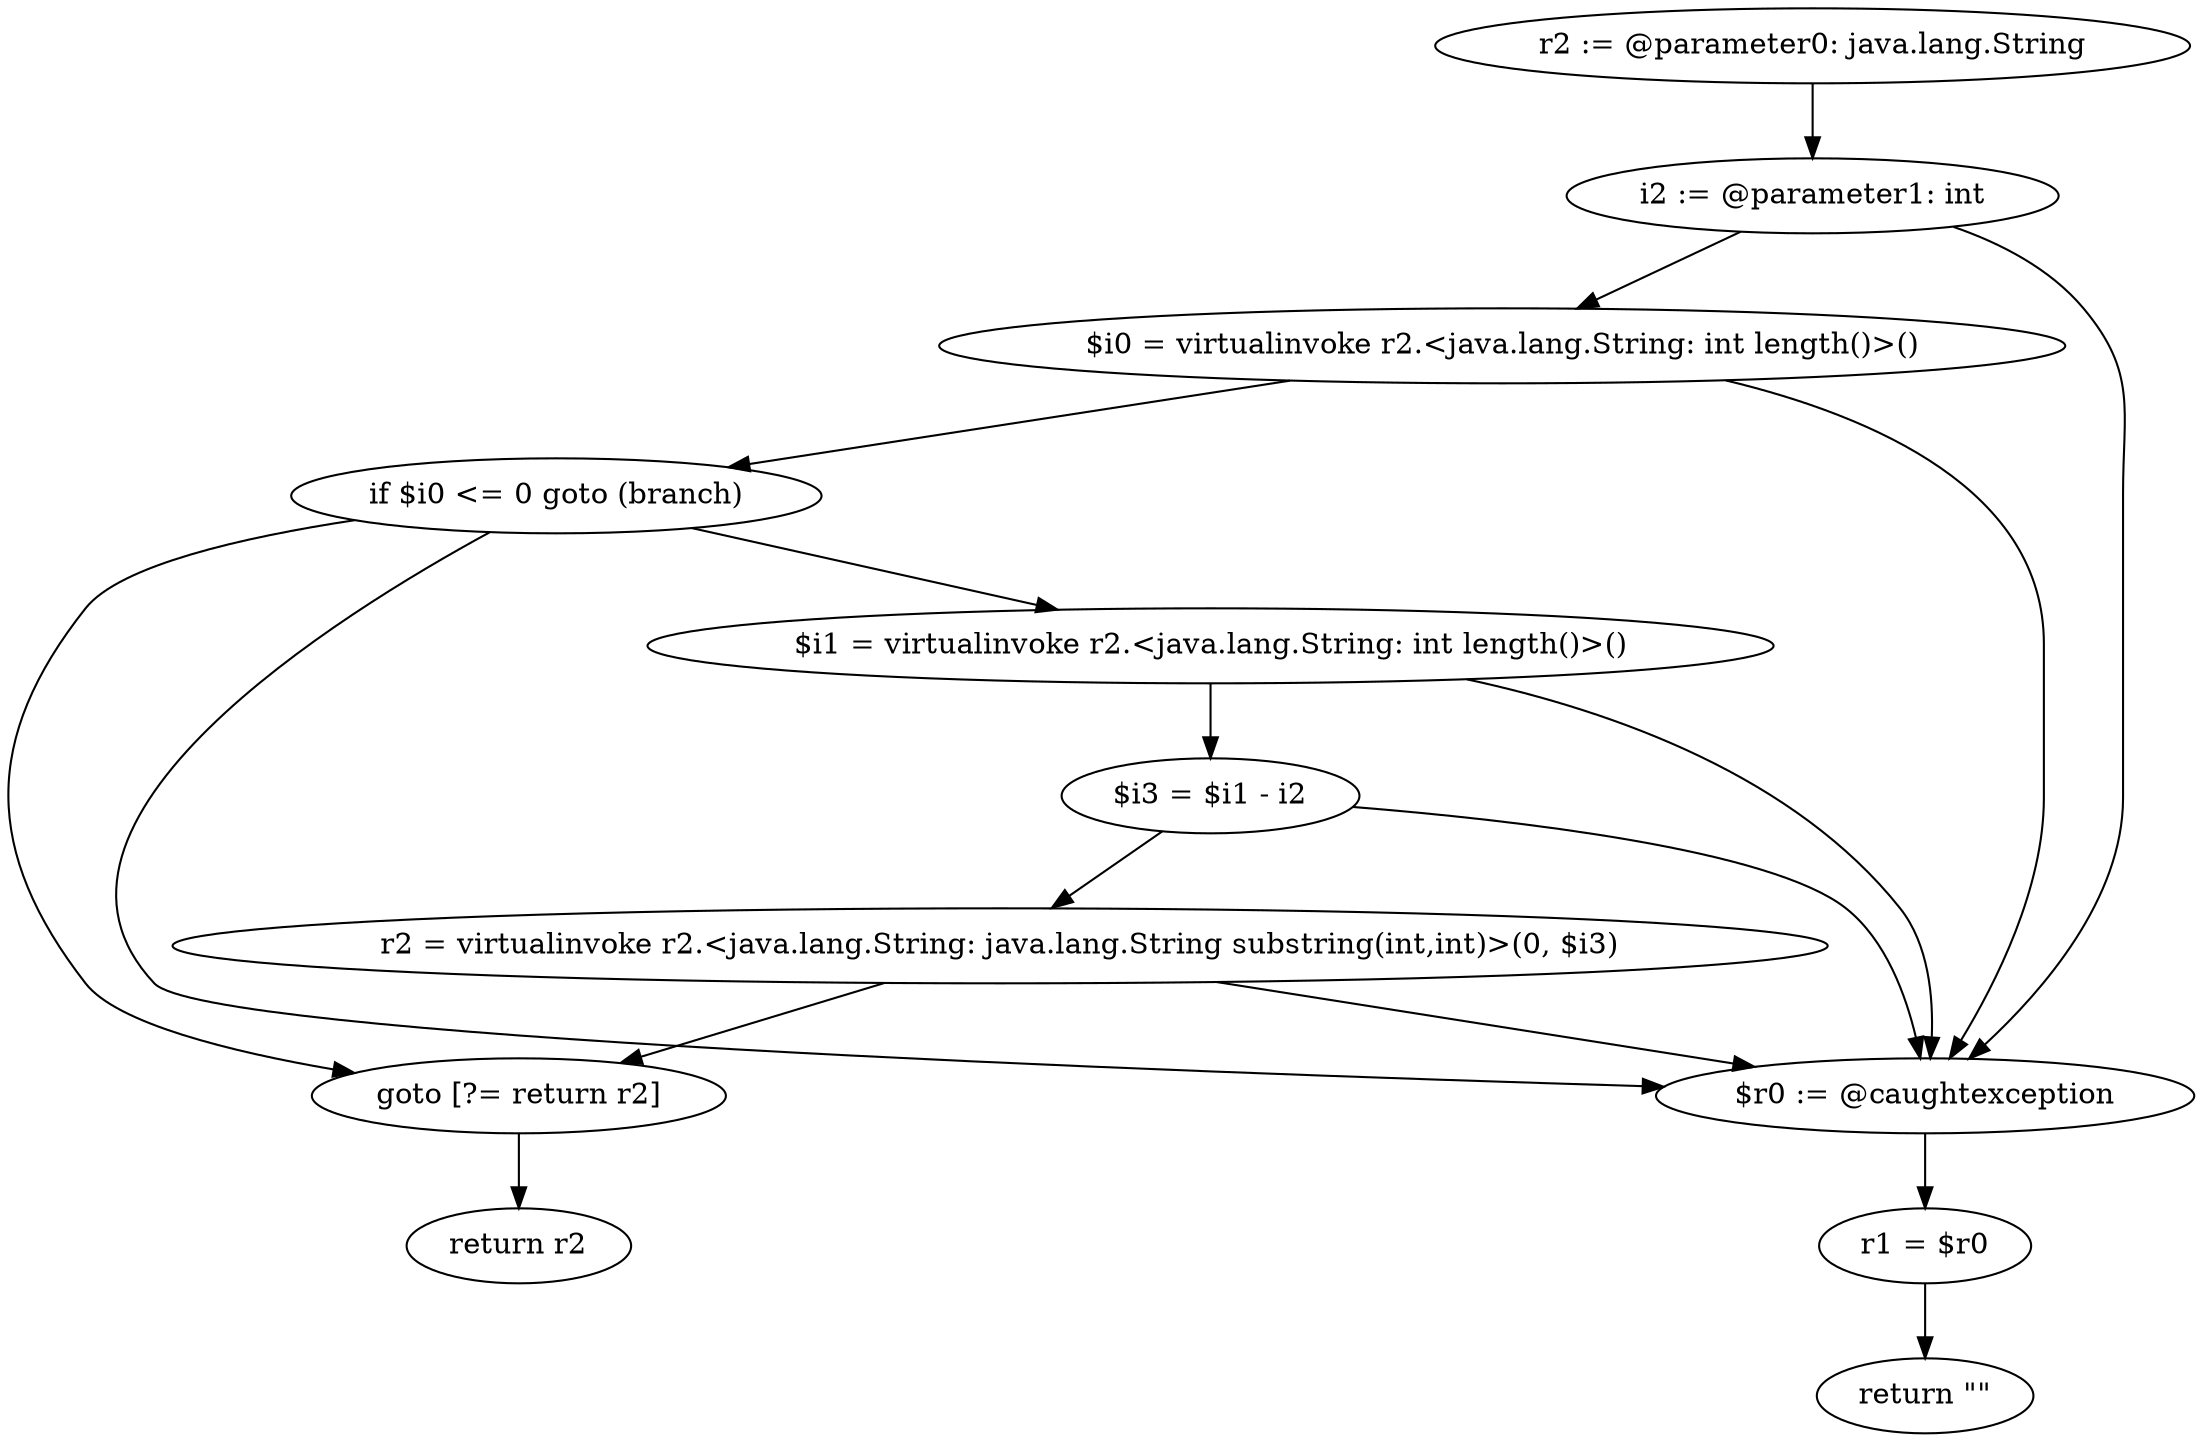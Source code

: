 digraph "unitGraph" {
    "r2 := @parameter0: java.lang.String"
    "i2 := @parameter1: int"
    "$i0 = virtualinvoke r2.<java.lang.String: int length()>()"
    "if $i0 <= 0 goto (branch)"
    "$i1 = virtualinvoke r2.<java.lang.String: int length()>()"
    "$i3 = $i1 - i2"
    "r2 = virtualinvoke r2.<java.lang.String: java.lang.String substring(int,int)>(0, $i3)"
    "goto [?= return r2]"
    "$r0 := @caughtexception"
    "r1 = $r0"
    "return \"\""
    "return r2"
    "r2 := @parameter0: java.lang.String"->"i2 := @parameter1: int";
    "i2 := @parameter1: int"->"$i0 = virtualinvoke r2.<java.lang.String: int length()>()";
    "i2 := @parameter1: int"->"$r0 := @caughtexception";
    "$i0 = virtualinvoke r2.<java.lang.String: int length()>()"->"if $i0 <= 0 goto (branch)";
    "$i0 = virtualinvoke r2.<java.lang.String: int length()>()"->"$r0 := @caughtexception";
    "if $i0 <= 0 goto (branch)"->"$i1 = virtualinvoke r2.<java.lang.String: int length()>()";
    "if $i0 <= 0 goto (branch)"->"goto [?= return r2]";
    "if $i0 <= 0 goto (branch)"->"$r0 := @caughtexception";
    "$i1 = virtualinvoke r2.<java.lang.String: int length()>()"->"$i3 = $i1 - i2";
    "$i1 = virtualinvoke r2.<java.lang.String: int length()>()"->"$r0 := @caughtexception";
    "$i3 = $i1 - i2"->"r2 = virtualinvoke r2.<java.lang.String: java.lang.String substring(int,int)>(0, $i3)";
    "$i3 = $i1 - i2"->"$r0 := @caughtexception";
    "r2 = virtualinvoke r2.<java.lang.String: java.lang.String substring(int,int)>(0, $i3)"->"goto [?= return r2]";
    "r2 = virtualinvoke r2.<java.lang.String: java.lang.String substring(int,int)>(0, $i3)"->"$r0 := @caughtexception";
    "goto [?= return r2]"->"return r2";
    "$r0 := @caughtexception"->"r1 = $r0";
    "r1 = $r0"->"return \"\"";
}

